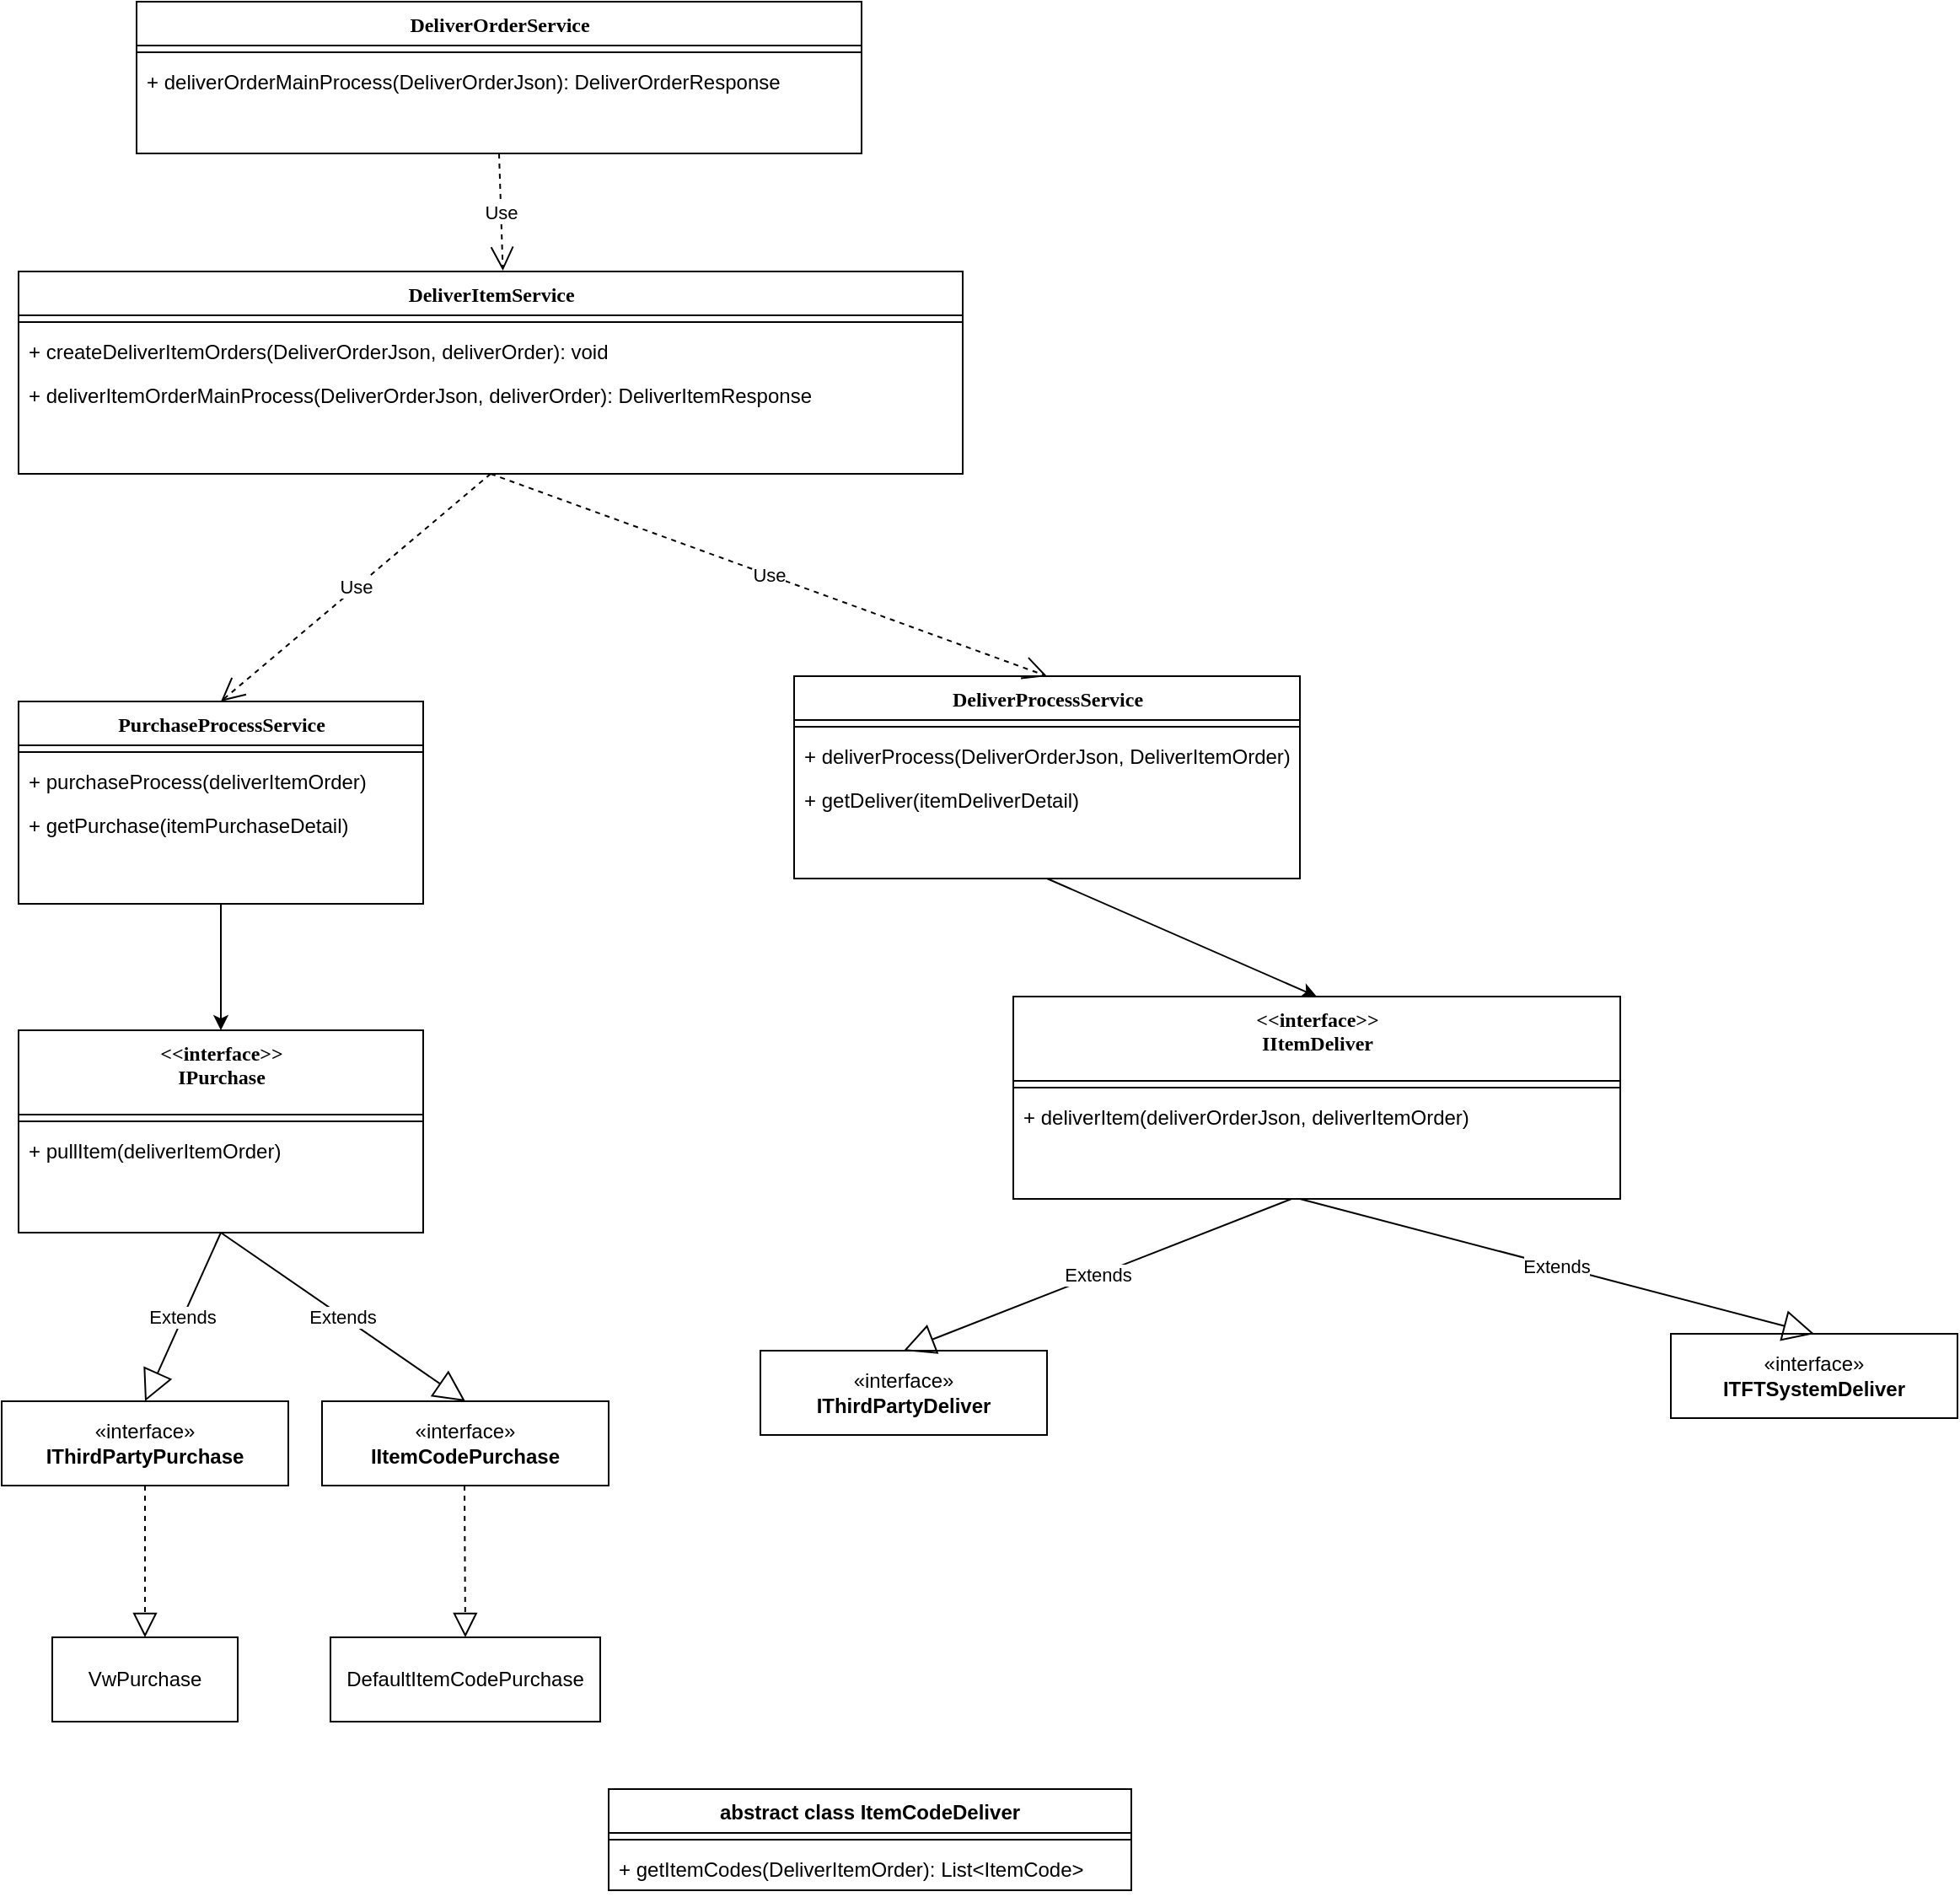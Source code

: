<mxfile version="21.1.0" type="github">
  <diagram name="Page-1" id="9f46799a-70d6-7492-0946-bef42562c5a5">
    <mxGraphModel dx="1434" dy="746" grid="1" gridSize="10" guides="1" tooltips="1" connect="1" arrows="1" fold="1" page="1" pageScale="1" pageWidth="1920" pageHeight="1200" background="none" math="0" shadow="0">
      <root>
        <mxCell id="0" />
        <mxCell id="1" parent="0" />
        <mxCell id="78961159f06e98e8-17" value="DeliverOrderService&lt;br&gt;" style="swimlane;html=1;fontStyle=1;align=center;verticalAlign=top;childLayout=stackLayout;horizontal=1;startSize=26;horizontalStack=0;resizeParent=1;resizeLast=0;collapsible=1;marginBottom=0;swimlaneFillColor=#ffffff;rounded=0;shadow=0;comic=0;labelBackgroundColor=none;strokeWidth=1;fillColor=none;fontFamily=Verdana;fontSize=12" parent="1" vertex="1">
          <mxGeometry x="80" y="10" width="430" height="90" as="geometry" />
        </mxCell>
        <mxCell id="78961159f06e98e8-19" value="" style="line;html=1;strokeWidth=1;fillColor=none;align=left;verticalAlign=middle;spacingTop=-1;spacingLeft=3;spacingRight=3;rotatable=0;labelPosition=right;points=[];portConstraint=eastwest;" parent="78961159f06e98e8-17" vertex="1">
          <mxGeometry y="26" width="430" height="8" as="geometry" />
        </mxCell>
        <mxCell id="78961159f06e98e8-20" value="+ deliverOrderMainProcess(DeliverOrderJson): DeliverOrderResponse" style="text;html=1;strokeColor=none;fillColor=none;align=left;verticalAlign=top;spacingLeft=4;spacingRight=4;whiteSpace=wrap;overflow=hidden;rotatable=0;points=[[0,0.5],[1,0.5]];portConstraint=eastwest;" parent="78961159f06e98e8-17" vertex="1">
          <mxGeometry y="34" width="430" height="26" as="geometry" />
        </mxCell>
        <mxCell id="awjkgTFQ0t0oaeeItQhz-2" value="DeliverItemService" style="swimlane;html=1;fontStyle=1;align=center;verticalAlign=top;childLayout=stackLayout;horizontal=1;startSize=26;horizontalStack=0;resizeParent=1;resizeLast=0;collapsible=1;marginBottom=0;swimlaneFillColor=#ffffff;rounded=0;shadow=0;comic=0;labelBackgroundColor=none;strokeWidth=1;fillColor=none;fontFamily=Verdana;fontSize=12" parent="1" vertex="1">
          <mxGeometry x="10" y="170" width="560" height="120" as="geometry" />
        </mxCell>
        <mxCell id="awjkgTFQ0t0oaeeItQhz-3" value="" style="line;html=1;strokeWidth=1;fillColor=none;align=left;verticalAlign=middle;spacingTop=-1;spacingLeft=3;spacingRight=3;rotatable=0;labelPosition=right;points=[];portConstraint=eastwest;" parent="awjkgTFQ0t0oaeeItQhz-2" vertex="1">
          <mxGeometry y="26" width="560" height="8" as="geometry" />
        </mxCell>
        <mxCell id="awjkgTFQ0t0oaeeItQhz-4" value="+ createDeliverItemOrders(DeliverOrderJson, deliverOrder): void" style="text;html=1;strokeColor=none;fillColor=none;align=left;verticalAlign=top;spacingLeft=4;spacingRight=4;whiteSpace=wrap;overflow=hidden;rotatable=0;points=[[0,0.5],[1,0.5]];portConstraint=eastwest;" parent="awjkgTFQ0t0oaeeItQhz-2" vertex="1">
          <mxGeometry y="34" width="560" height="26" as="geometry" />
        </mxCell>
        <mxCell id="awjkgTFQ0t0oaeeItQhz-5" value="+ deliverItemOrderMainProcess(DeliverOrderJson, deliverOrder): DeliverItemResponse" style="text;html=1;strokeColor=none;fillColor=none;align=left;verticalAlign=top;spacingLeft=4;spacingRight=4;whiteSpace=wrap;overflow=hidden;rotatable=0;points=[[0,0.5],[1,0.5]];portConstraint=eastwest;" parent="awjkgTFQ0t0oaeeItQhz-2" vertex="1">
          <mxGeometry y="60" width="560" height="26" as="geometry" />
        </mxCell>
        <mxCell id="awjkgTFQ0t0oaeeItQhz-7" value="Use" style="endArrow=open;endSize=12;dashed=1;html=1;rounded=0;entryX=0.513;entryY=-0.004;entryDx=0;entryDy=0;entryPerimeter=0;exitX=0.5;exitY=1;exitDx=0;exitDy=0;" parent="1" source="78961159f06e98e8-17" target="awjkgTFQ0t0oaeeItQhz-2" edge="1">
          <mxGeometry width="160" relative="1" as="geometry">
            <mxPoint x="630" y="440" as="sourcePoint" />
            <mxPoint x="740" y="480" as="targetPoint" />
          </mxGeometry>
        </mxCell>
        <mxCell id="awjkgTFQ0t0oaeeItQhz-8" value="DeliverProcessService" style="swimlane;html=1;fontStyle=1;align=center;verticalAlign=top;childLayout=stackLayout;horizontal=1;startSize=26;horizontalStack=0;resizeParent=1;resizeLast=0;collapsible=1;marginBottom=0;swimlaneFillColor=#ffffff;rounded=0;shadow=0;comic=0;labelBackgroundColor=none;strokeWidth=1;fillColor=none;fontFamily=Verdana;fontSize=12" parent="1" vertex="1">
          <mxGeometry x="470" y="410" width="300" height="120" as="geometry" />
        </mxCell>
        <mxCell id="awjkgTFQ0t0oaeeItQhz-9" value="" style="line;html=1;strokeWidth=1;fillColor=none;align=left;verticalAlign=middle;spacingTop=-1;spacingLeft=3;spacingRight=3;rotatable=0;labelPosition=right;points=[];portConstraint=eastwest;" parent="awjkgTFQ0t0oaeeItQhz-8" vertex="1">
          <mxGeometry y="26" width="300" height="8" as="geometry" />
        </mxCell>
        <mxCell id="awjkgTFQ0t0oaeeItQhz-10" value="+ deliverProcess(DeliverOrderJson, DeliverItemOrder)" style="text;html=1;strokeColor=none;fillColor=none;align=left;verticalAlign=top;spacingLeft=4;spacingRight=4;whiteSpace=wrap;overflow=hidden;rotatable=0;points=[[0,0.5],[1,0.5]];portConstraint=eastwest;" parent="awjkgTFQ0t0oaeeItQhz-8" vertex="1">
          <mxGeometry y="34" width="300" height="26" as="geometry" />
        </mxCell>
        <mxCell id="awjkgTFQ0t0oaeeItQhz-20" value="+ getDeliver(itemDeliverDetail)" style="text;html=1;strokeColor=none;fillColor=none;align=left;verticalAlign=top;spacingLeft=4;spacingRight=4;whiteSpace=wrap;overflow=hidden;rotatable=0;points=[[0,0.5],[1,0.5]];portConstraint=eastwest;" parent="awjkgTFQ0t0oaeeItQhz-8" vertex="1">
          <mxGeometry y="60" width="300" height="26" as="geometry" />
        </mxCell>
        <mxCell id="awjkgTFQ0t0oaeeItQhz-12" value="PurchaseProcessService" style="swimlane;html=1;fontStyle=1;align=center;verticalAlign=top;childLayout=stackLayout;horizontal=1;startSize=26;horizontalStack=0;resizeParent=1;resizeLast=0;collapsible=1;marginBottom=0;swimlaneFillColor=#ffffff;rounded=0;shadow=0;comic=0;labelBackgroundColor=none;strokeWidth=1;fillColor=none;fontFamily=Verdana;fontSize=12" parent="1" vertex="1">
          <mxGeometry x="10" y="425" width="240" height="120" as="geometry" />
        </mxCell>
        <mxCell id="awjkgTFQ0t0oaeeItQhz-13" value="" style="line;html=1;strokeWidth=1;fillColor=none;align=left;verticalAlign=middle;spacingTop=-1;spacingLeft=3;spacingRight=3;rotatable=0;labelPosition=right;points=[];portConstraint=eastwest;" parent="awjkgTFQ0t0oaeeItQhz-12" vertex="1">
          <mxGeometry y="26" width="240" height="8" as="geometry" />
        </mxCell>
        <mxCell id="awjkgTFQ0t0oaeeItQhz-14" value="+ purchaseProcess(deliverItemOrder)" style="text;html=1;strokeColor=none;fillColor=none;align=left;verticalAlign=top;spacingLeft=4;spacingRight=4;whiteSpace=wrap;overflow=hidden;rotatable=0;points=[[0,0.5],[1,0.5]];portConstraint=eastwest;" parent="awjkgTFQ0t0oaeeItQhz-12" vertex="1">
          <mxGeometry y="34" width="240" height="26" as="geometry" />
        </mxCell>
        <mxCell id="awjkgTFQ0t0oaeeItQhz-19" value="+ getPurchase(itemPurchaseDetail)" style="text;html=1;strokeColor=none;fillColor=none;align=left;verticalAlign=top;spacingLeft=4;spacingRight=4;whiteSpace=wrap;overflow=hidden;rotatable=0;points=[[0,0.5],[1,0.5]];portConstraint=eastwest;" parent="awjkgTFQ0t0oaeeItQhz-12" vertex="1">
          <mxGeometry y="60" width="240" height="26" as="geometry" />
        </mxCell>
        <mxCell id="awjkgTFQ0t0oaeeItQhz-17" value="Use" style="endArrow=open;endSize=12;dashed=1;html=1;rounded=0;exitX=0.5;exitY=1;exitDx=0;exitDy=0;entryX=0.5;entryY=0;entryDx=0;entryDy=0;" parent="1" source="awjkgTFQ0t0oaeeItQhz-2" target="awjkgTFQ0t0oaeeItQhz-8" edge="1">
          <mxGeometry width="160" relative="1" as="geometry">
            <mxPoint x="640" y="360" as="sourcePoint" />
            <mxPoint x="800" y="360" as="targetPoint" />
          </mxGeometry>
        </mxCell>
        <mxCell id="awjkgTFQ0t0oaeeItQhz-18" value="Use" style="endArrow=open;endSize=12;dashed=1;html=1;rounded=0;exitX=0.5;exitY=1;exitDx=0;exitDy=0;entryX=0.5;entryY=0;entryDx=0;entryDy=0;" parent="1" source="awjkgTFQ0t0oaeeItQhz-2" target="awjkgTFQ0t0oaeeItQhz-12" edge="1">
          <mxGeometry width="160" relative="1" as="geometry">
            <mxPoint x="250" y="350" as="sourcePoint" />
            <mxPoint x="410" y="350" as="targetPoint" />
          </mxGeometry>
        </mxCell>
        <mxCell id="XcHHlOoTGCAlHFL-MbJv-1" value="&amp;lt;&amp;lt;interface&amp;gt;&amp;gt;&lt;br&gt;IPurchase" style="swimlane;html=1;fontStyle=1;align=center;verticalAlign=top;childLayout=stackLayout;horizontal=1;startSize=50;horizontalStack=0;resizeParent=1;resizeLast=0;collapsible=1;marginBottom=0;swimlaneFillColor=#ffffff;rounded=0;shadow=0;comic=0;labelBackgroundColor=none;strokeWidth=1;fillColor=none;fontFamily=Verdana;fontSize=12" vertex="1" parent="1">
          <mxGeometry x="10" y="620" width="240" height="120" as="geometry" />
        </mxCell>
        <mxCell id="XcHHlOoTGCAlHFL-MbJv-2" value="" style="line;html=1;strokeWidth=1;fillColor=none;align=left;verticalAlign=middle;spacingTop=-1;spacingLeft=3;spacingRight=3;rotatable=0;labelPosition=right;points=[];portConstraint=eastwest;" vertex="1" parent="XcHHlOoTGCAlHFL-MbJv-1">
          <mxGeometry y="50" width="240" height="8" as="geometry" />
        </mxCell>
        <mxCell id="XcHHlOoTGCAlHFL-MbJv-3" value="+ pullItem(deliverItemOrder)" style="text;html=1;strokeColor=none;fillColor=none;align=left;verticalAlign=top;spacingLeft=4;spacingRight=4;whiteSpace=wrap;overflow=hidden;rotatable=0;points=[[0,0.5],[1,0.5]];portConstraint=eastwest;" vertex="1" parent="XcHHlOoTGCAlHFL-MbJv-1">
          <mxGeometry y="58" width="240" height="26" as="geometry" />
        </mxCell>
        <mxCell id="XcHHlOoTGCAlHFL-MbJv-5" value="&amp;lt;&amp;lt;interface&amp;gt;&amp;gt;&lt;br&gt;IItemDeliver" style="swimlane;html=1;fontStyle=1;align=center;verticalAlign=top;childLayout=stackLayout;horizontal=1;startSize=50;horizontalStack=0;resizeParent=1;resizeLast=0;collapsible=1;marginBottom=0;swimlaneFillColor=#ffffff;rounded=0;shadow=0;comic=0;labelBackgroundColor=none;strokeWidth=1;fillColor=none;fontFamily=Verdana;fontSize=12" vertex="1" parent="1">
          <mxGeometry x="600" y="600" width="360" height="120" as="geometry" />
        </mxCell>
        <mxCell id="XcHHlOoTGCAlHFL-MbJv-6" value="" style="line;html=1;strokeWidth=1;fillColor=none;align=left;verticalAlign=middle;spacingTop=-1;spacingLeft=3;spacingRight=3;rotatable=0;labelPosition=right;points=[];portConstraint=eastwest;" vertex="1" parent="XcHHlOoTGCAlHFL-MbJv-5">
          <mxGeometry y="50" width="360" height="8" as="geometry" />
        </mxCell>
        <mxCell id="XcHHlOoTGCAlHFL-MbJv-7" value="+ deliverItem(deliverOrderJson, deliverItemOrder)" style="text;html=1;strokeColor=none;fillColor=none;align=left;verticalAlign=top;spacingLeft=4;spacingRight=4;whiteSpace=wrap;overflow=hidden;rotatable=0;points=[[0,0.5],[1,0.5]];portConstraint=eastwest;" vertex="1" parent="XcHHlOoTGCAlHFL-MbJv-5">
          <mxGeometry y="58" width="360" height="26" as="geometry" />
        </mxCell>
        <mxCell id="XcHHlOoTGCAlHFL-MbJv-8" value="" style="endArrow=classic;html=1;rounded=0;exitX=0.5;exitY=1;exitDx=0;exitDy=0;entryX=0.5;entryY=0;entryDx=0;entryDy=0;" edge="1" parent="1" source="awjkgTFQ0t0oaeeItQhz-12" target="XcHHlOoTGCAlHFL-MbJv-1">
          <mxGeometry width="50" height="50" relative="1" as="geometry">
            <mxPoint x="240" y="580" as="sourcePoint" />
            <mxPoint x="290" y="530" as="targetPoint" />
          </mxGeometry>
        </mxCell>
        <mxCell id="XcHHlOoTGCAlHFL-MbJv-9" value="" style="endArrow=classic;html=1;rounded=0;exitX=0.5;exitY=1;exitDx=0;exitDy=0;entryX=0.5;entryY=0;entryDx=0;entryDy=0;" edge="1" parent="1" source="awjkgTFQ0t0oaeeItQhz-8" target="XcHHlOoTGCAlHFL-MbJv-5">
          <mxGeometry width="50" height="50" relative="1" as="geometry">
            <mxPoint x="509.5" y="545" as="sourcePoint" />
            <mxPoint x="509.5" y="620" as="targetPoint" />
          </mxGeometry>
        </mxCell>
        <mxCell id="XcHHlOoTGCAlHFL-MbJv-10" value="«interface»&lt;br&gt;&lt;b&gt;IThirdPartyPurchase&lt;/b&gt;" style="html=1;whiteSpace=wrap;" vertex="1" parent="1">
          <mxGeometry y="840" width="170" height="50" as="geometry" />
        </mxCell>
        <mxCell id="XcHHlOoTGCAlHFL-MbJv-12" value="Extends" style="endArrow=block;endSize=16;endFill=0;html=1;rounded=0;exitX=0.5;exitY=1;exitDx=0;exitDy=0;entryX=0.5;entryY=0;entryDx=0;entryDy=0;" edge="1" parent="1" source="XcHHlOoTGCAlHFL-MbJv-1" target="XcHHlOoTGCAlHFL-MbJv-10">
          <mxGeometry width="160" relative="1" as="geometry">
            <mxPoint x="150" y="760" as="sourcePoint" />
            <mxPoint x="310" y="760" as="targetPoint" />
          </mxGeometry>
        </mxCell>
        <mxCell id="XcHHlOoTGCAlHFL-MbJv-13" value="«interface»&lt;br&gt;&lt;b&gt;IItemCodePurchase&lt;/b&gt;" style="html=1;whiteSpace=wrap;" vertex="1" parent="1">
          <mxGeometry x="190" y="840" width="170" height="50" as="geometry" />
        </mxCell>
        <mxCell id="XcHHlOoTGCAlHFL-MbJv-14" value="Extends" style="endArrow=block;endSize=16;endFill=0;html=1;rounded=0;entryX=0.5;entryY=0;entryDx=0;entryDy=0;" edge="1" parent="1" target="XcHHlOoTGCAlHFL-MbJv-13">
          <mxGeometry width="160" relative="1" as="geometry">
            <mxPoint x="130" y="740" as="sourcePoint" />
            <mxPoint x="105" y="840" as="targetPoint" />
          </mxGeometry>
        </mxCell>
        <mxCell id="XcHHlOoTGCAlHFL-MbJv-15" value="VwPurchase" style="html=1;whiteSpace=wrap;" vertex="1" parent="1">
          <mxGeometry x="30" y="980" width="110" height="50" as="geometry" />
        </mxCell>
        <mxCell id="XcHHlOoTGCAlHFL-MbJv-16" value="" style="endArrow=block;dashed=1;endFill=0;endSize=12;html=1;rounded=0;exitX=0.5;exitY=1;exitDx=0;exitDy=0;entryX=0.5;entryY=0;entryDx=0;entryDy=0;" edge="1" parent="1" source="XcHHlOoTGCAlHFL-MbJv-10" target="XcHHlOoTGCAlHFL-MbJv-15">
          <mxGeometry width="160" relative="1" as="geometry">
            <mxPoint x="90" y="920" as="sourcePoint" />
            <mxPoint x="250" y="920" as="targetPoint" />
          </mxGeometry>
        </mxCell>
        <mxCell id="XcHHlOoTGCAlHFL-MbJv-17" value="DefaultItemCodePurchase" style="html=1;whiteSpace=wrap;" vertex="1" parent="1">
          <mxGeometry x="195" y="980" width="160" height="50" as="geometry" />
        </mxCell>
        <mxCell id="XcHHlOoTGCAlHFL-MbJv-18" value="" style="endArrow=block;dashed=1;endFill=0;endSize=12;html=1;rounded=0;exitX=0.5;exitY=1;exitDx=0;exitDy=0;entryX=0.5;entryY=0;entryDx=0;entryDy=0;" edge="1" parent="1" target="XcHHlOoTGCAlHFL-MbJv-17">
          <mxGeometry width="160" relative="1" as="geometry">
            <mxPoint x="274.5" y="890" as="sourcePoint" />
            <mxPoint x="274.5" y="980" as="targetPoint" />
          </mxGeometry>
        </mxCell>
        <mxCell id="XcHHlOoTGCAlHFL-MbJv-19" value="«interface»&lt;br&gt;&lt;b&gt;IThirdPartyDeliver&lt;br&gt;&lt;/b&gt;" style="html=1;whiteSpace=wrap;" vertex="1" parent="1">
          <mxGeometry x="450" y="810" width="170" height="50" as="geometry" />
        </mxCell>
        <mxCell id="XcHHlOoTGCAlHFL-MbJv-22" value="«interface»&lt;br&gt;&lt;b&gt;ITFTSystemDeliver&lt;/b&gt;" style="html=1;whiteSpace=wrap;" vertex="1" parent="1">
          <mxGeometry x="990" y="800" width="170" height="50" as="geometry" />
        </mxCell>
        <mxCell id="XcHHlOoTGCAlHFL-MbJv-23" value="Extends" style="endArrow=block;endSize=16;endFill=0;html=1;rounded=0;exitX=0.5;exitY=1;exitDx=0;exitDy=0;entryX=0.5;entryY=0;entryDx=0;entryDy=0;" edge="1" parent="1" target="XcHHlOoTGCAlHFL-MbJv-19">
          <mxGeometry width="160" relative="1" as="geometry">
            <mxPoint x="765" y="720" as="sourcePoint" />
            <mxPoint x="720" y="820" as="targetPoint" />
          </mxGeometry>
        </mxCell>
        <mxCell id="XcHHlOoTGCAlHFL-MbJv-25" value="Extends" style="endArrow=block;endSize=16;endFill=0;html=1;rounded=0;entryX=0.5;entryY=0;entryDx=0;entryDy=0;" edge="1" parent="1" target="XcHHlOoTGCAlHFL-MbJv-22">
          <mxGeometry width="160" relative="1" as="geometry">
            <mxPoint x="770" y="720" as="sourcePoint" />
            <mxPoint x="775" y="820" as="targetPoint" />
          </mxGeometry>
        </mxCell>
        <mxCell id="XcHHlOoTGCAlHFL-MbJv-26" value="abstract class ItemCodeDeliver" style="swimlane;fontStyle=1;align=center;verticalAlign=top;childLayout=stackLayout;horizontal=1;startSize=26;horizontalStack=0;resizeParent=1;resizeParentMax=0;resizeLast=0;collapsible=1;marginBottom=0;whiteSpace=wrap;html=1;" vertex="1" parent="1">
          <mxGeometry x="360" y="1070" width="310" height="60" as="geometry" />
        </mxCell>
        <mxCell id="XcHHlOoTGCAlHFL-MbJv-28" value="" style="line;strokeWidth=1;fillColor=none;align=left;verticalAlign=middle;spacingTop=-1;spacingLeft=3;spacingRight=3;rotatable=0;labelPosition=right;points=[];portConstraint=eastwest;strokeColor=inherit;" vertex="1" parent="XcHHlOoTGCAlHFL-MbJv-26">
          <mxGeometry y="26" width="310" height="8" as="geometry" />
        </mxCell>
        <mxCell id="XcHHlOoTGCAlHFL-MbJv-29" value="+ getItemCodes(DeliverItemOrder): List&amp;lt;ItemCode&amp;gt;" style="text;strokeColor=none;fillColor=none;align=left;verticalAlign=top;spacingLeft=4;spacingRight=4;overflow=hidden;rotatable=0;points=[[0,0.5],[1,0.5]];portConstraint=eastwest;whiteSpace=wrap;html=1;" vertex="1" parent="XcHHlOoTGCAlHFL-MbJv-26">
          <mxGeometry y="34" width="310" height="26" as="geometry" />
        </mxCell>
      </root>
    </mxGraphModel>
  </diagram>
</mxfile>
